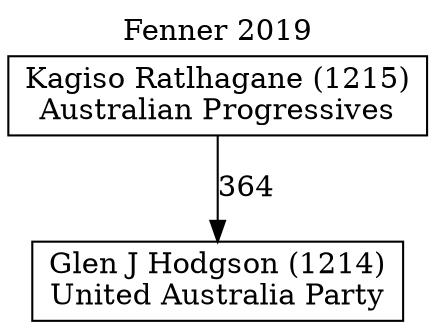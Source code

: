 // House preference flow
digraph "Glen J Hodgson (1214)_Fenner_2019" {
	graph [label="Fenner 2019" labelloc=t mclimit=10]
	node [shape=box]
	"Glen J Hodgson (1214)" [label="Glen J Hodgson (1214)
United Australia Party"]
	"Kagiso Ratlhagane (1215)" [label="Kagiso Ratlhagane (1215)
Australian Progressives"]
	"Kagiso Ratlhagane (1215)" -> "Glen J Hodgson (1214)" [label=364]
}
